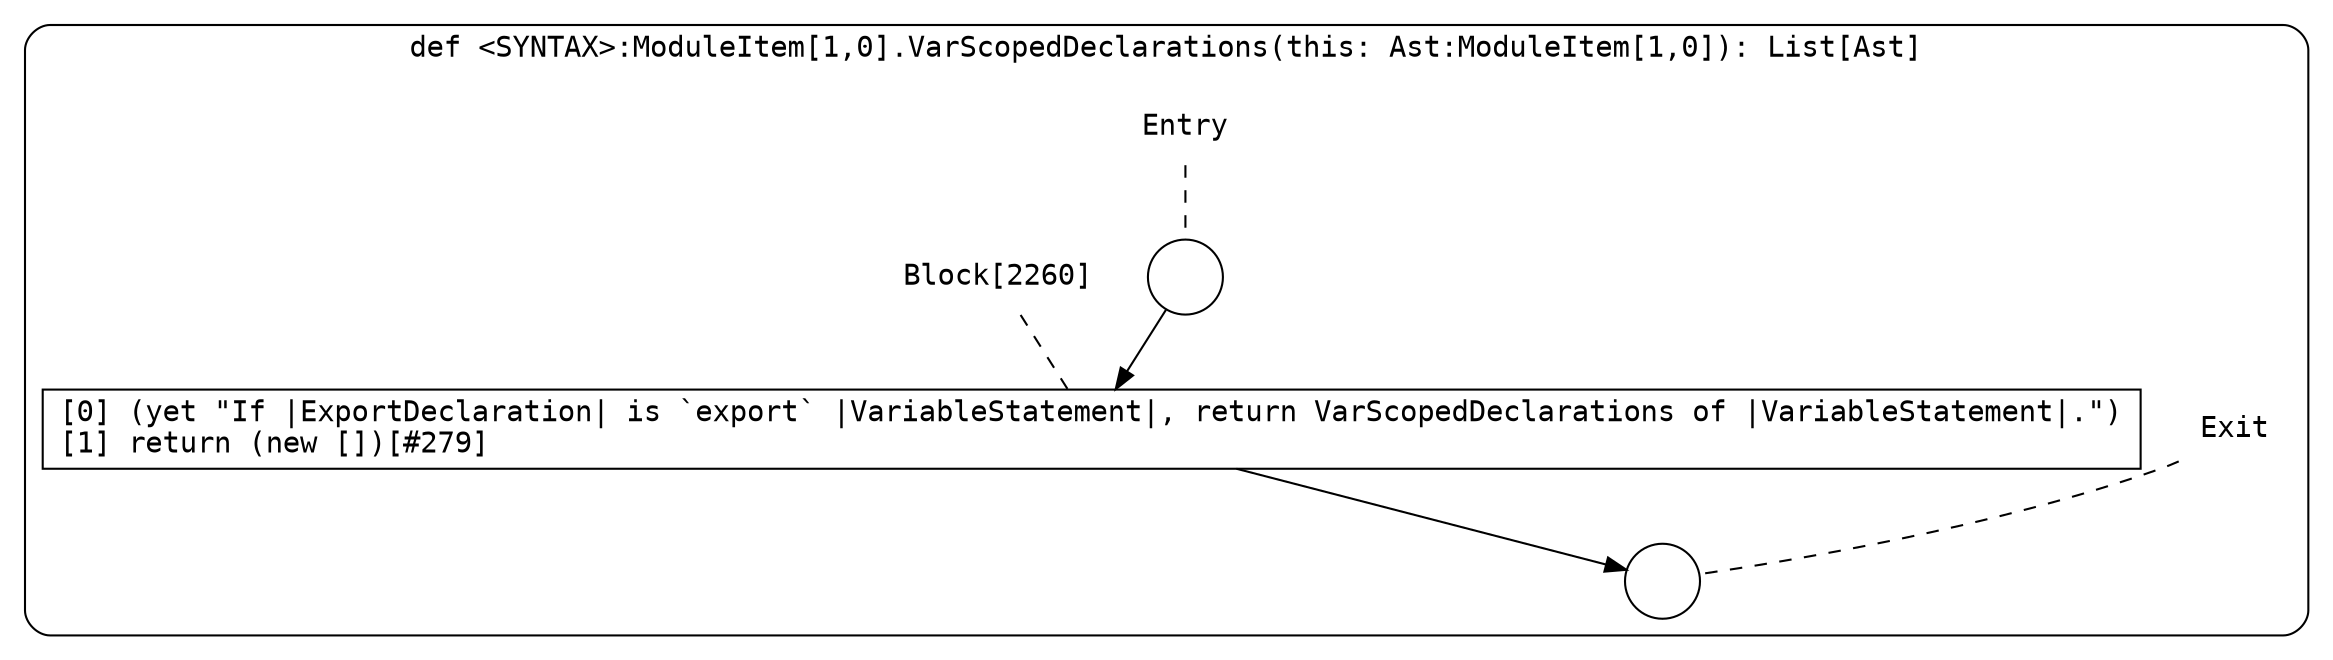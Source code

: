 digraph {
  graph [fontname = "Consolas"]
  node [fontname = "Consolas"]
  edge [fontname = "Consolas"]
  subgraph cluster458 {
    label = "def <SYNTAX>:ModuleItem[1,0].VarScopedDeclarations(this: Ast:ModuleItem[1,0]): List[Ast]"
    style = rounded
    cluster458_entry_name [shape=none, label=<<font color="black">Entry</font>>]
    cluster458_entry_name -> cluster458_entry [arrowhead=none, color="black", style=dashed]
    cluster458_entry [shape=circle label=" " color="black" fillcolor="white" style=filled]
    cluster458_entry -> node2260 [color="black"]
    cluster458_exit_name [shape=none, label=<<font color="black">Exit</font>>]
    cluster458_exit_name -> cluster458_exit [arrowhead=none, color="black", style=dashed]
    cluster458_exit [shape=circle label=" " color="black" fillcolor="white" style=filled]
    node2260_name [shape=none, label=<<font color="black">Block[2260]</font>>]
    node2260_name -> node2260 [arrowhead=none, color="black", style=dashed]
    node2260 [shape=box, label=<<font color="black">[0] (yet &quot;If |ExportDeclaration| is `export` |VariableStatement|, return VarScopedDeclarations of |VariableStatement|.&quot;)<BR ALIGN="LEFT"/>[1] return (new [])[#279]<BR ALIGN="LEFT"/></font>> color="black" fillcolor="white", style=filled]
    node2260 -> cluster458_exit [color="black"]
  }
}